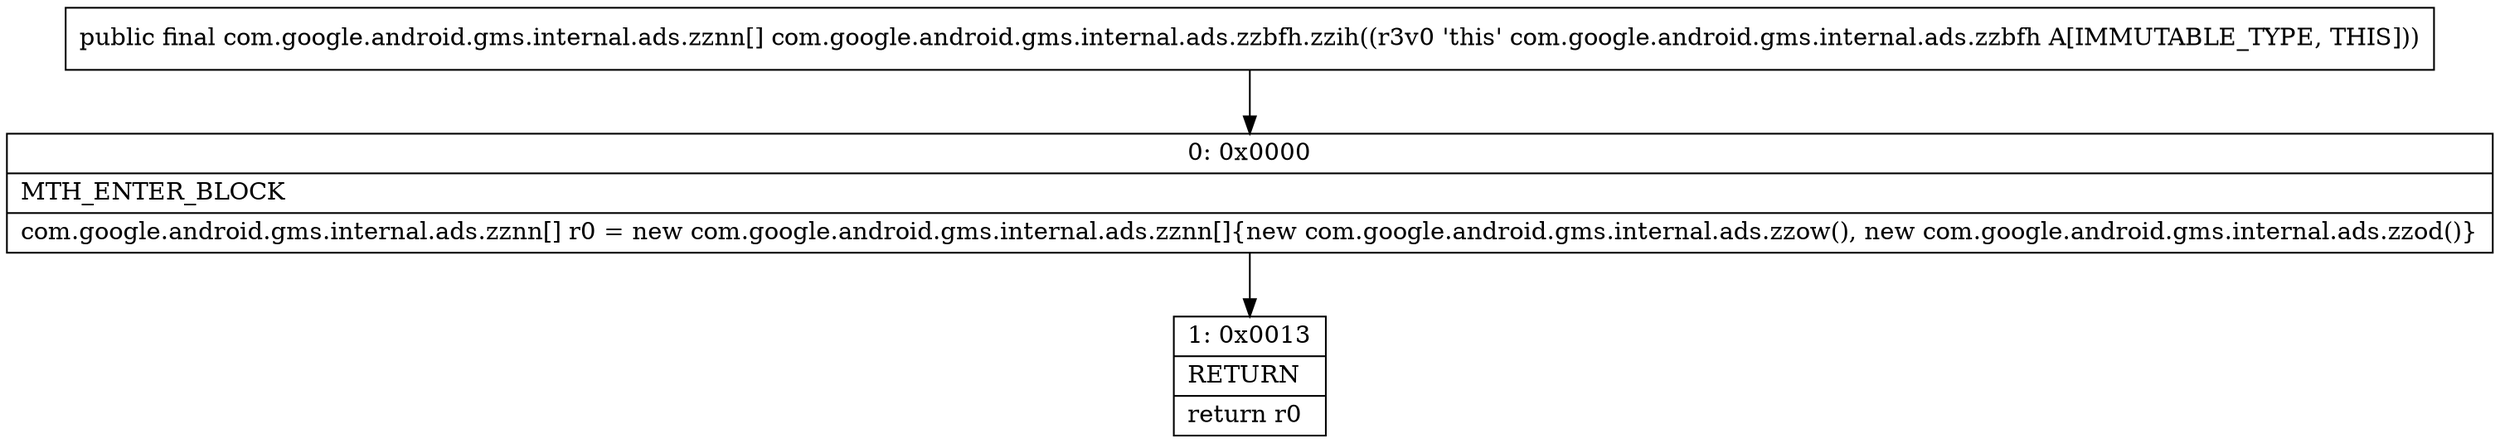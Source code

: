 digraph "CFG forcom.google.android.gms.internal.ads.zzbfh.zzih()[Lcom\/google\/android\/gms\/internal\/ads\/zznn;" {
Node_0 [shape=record,label="{0\:\ 0x0000|MTH_ENTER_BLOCK\l|com.google.android.gms.internal.ads.zznn[] r0 = new com.google.android.gms.internal.ads.zznn[]\{new com.google.android.gms.internal.ads.zzow(), new com.google.android.gms.internal.ads.zzod()\}\l}"];
Node_1 [shape=record,label="{1\:\ 0x0013|RETURN\l|return r0\l}"];
MethodNode[shape=record,label="{public final com.google.android.gms.internal.ads.zznn[] com.google.android.gms.internal.ads.zzbfh.zzih((r3v0 'this' com.google.android.gms.internal.ads.zzbfh A[IMMUTABLE_TYPE, THIS])) }"];
MethodNode -> Node_0;
Node_0 -> Node_1;
}

